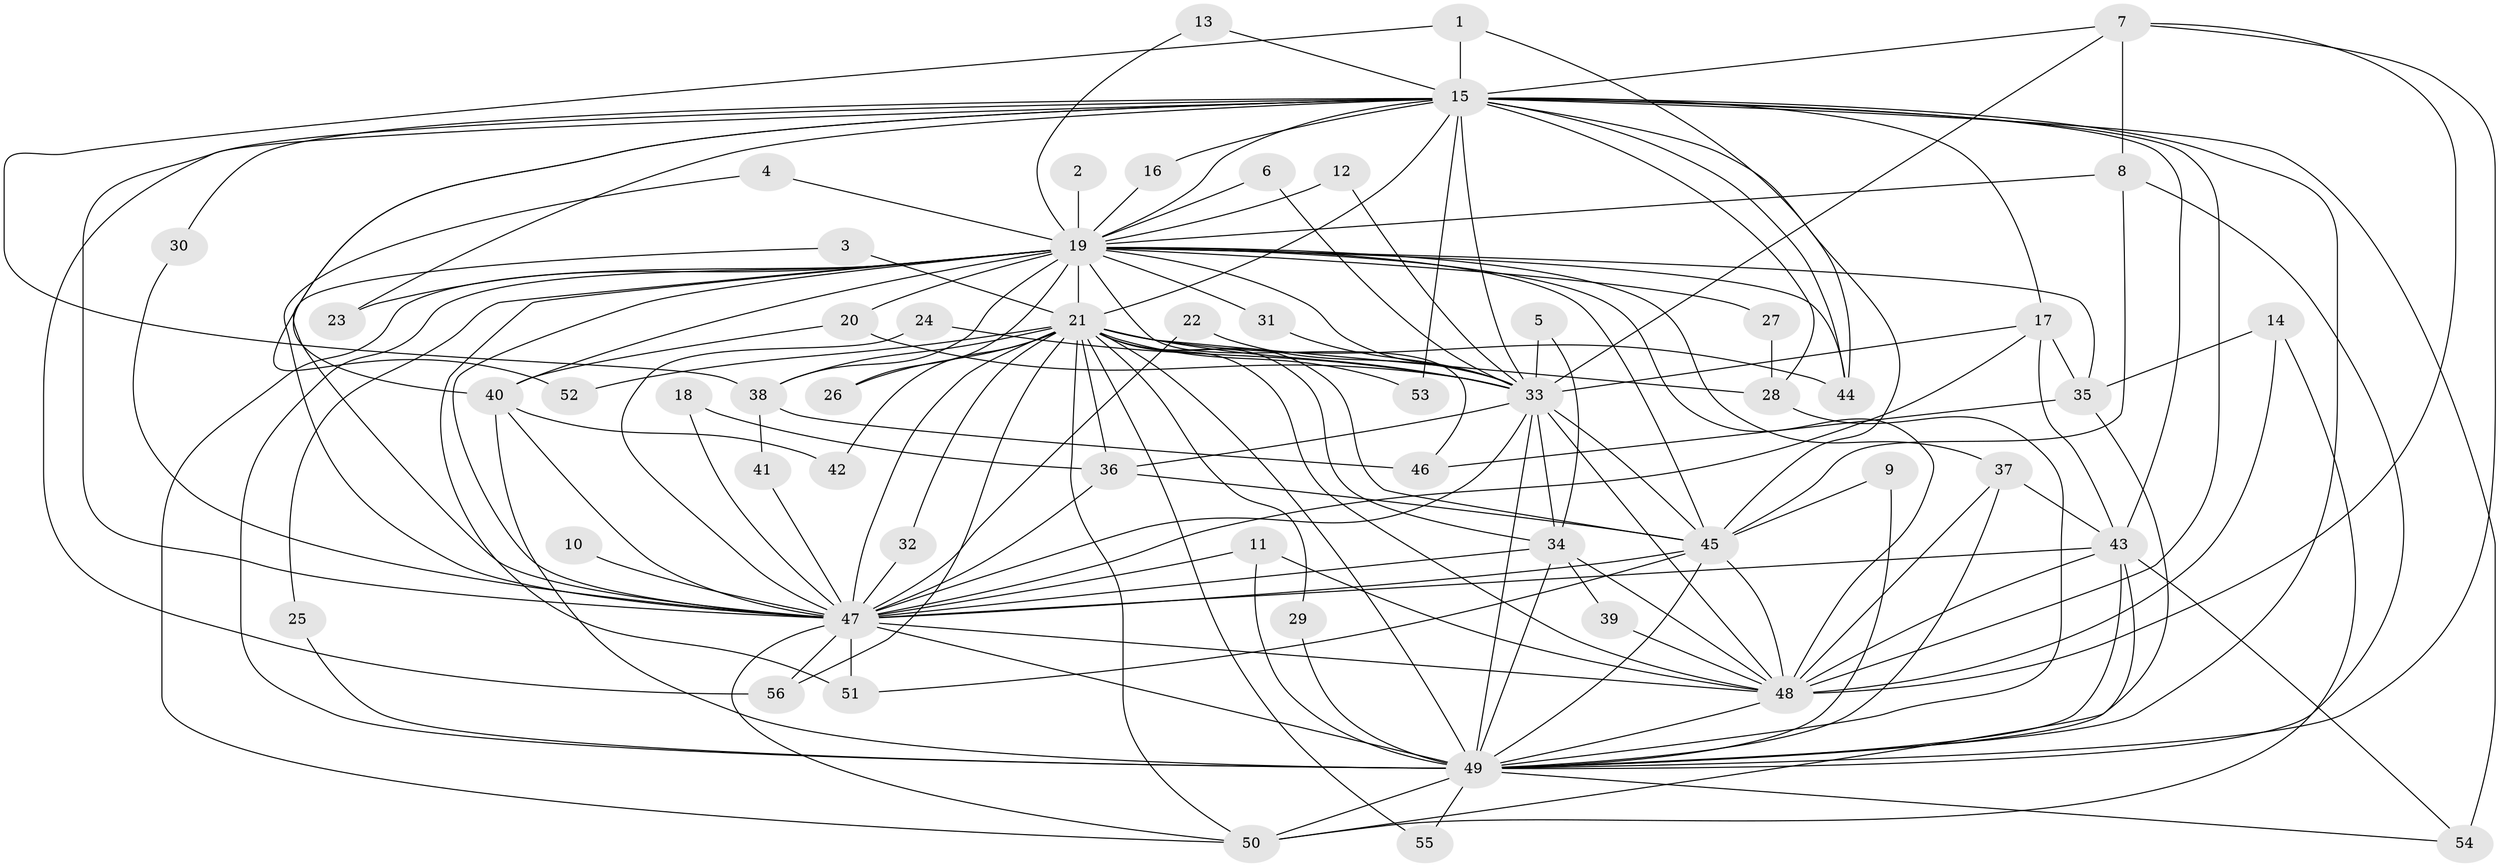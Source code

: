 // original degree distribution, {28: 0.009009009009009009, 25: 0.018018018018018018, 19: 0.009009009009009009, 16: 0.009009009009009009, 18: 0.009009009009009009, 24: 0.009009009009009009, 23: 0.009009009009009009, 15: 0.009009009009009009, 20: 0.009009009009009009, 4: 0.13513513513513514, 5: 0.05405405405405406, 3: 0.14414414414414414, 9: 0.009009009009009009, 2: 0.5495495495495496, 6: 0.018018018018018018}
// Generated by graph-tools (version 1.1) at 2025/49/03/09/25 03:49:37]
// undirected, 56 vertices, 153 edges
graph export_dot {
graph [start="1"]
  node [color=gray90,style=filled];
  1;
  2;
  3;
  4;
  5;
  6;
  7;
  8;
  9;
  10;
  11;
  12;
  13;
  14;
  15;
  16;
  17;
  18;
  19;
  20;
  21;
  22;
  23;
  24;
  25;
  26;
  27;
  28;
  29;
  30;
  31;
  32;
  33;
  34;
  35;
  36;
  37;
  38;
  39;
  40;
  41;
  42;
  43;
  44;
  45;
  46;
  47;
  48;
  49;
  50;
  51;
  52;
  53;
  54;
  55;
  56;
  1 -- 15 [weight=1.0];
  1 -- 38 [weight=1.0];
  1 -- 44 [weight=1.0];
  2 -- 19 [weight=2.0];
  3 -- 21 [weight=1.0];
  3 -- 47 [weight=1.0];
  4 -- 19 [weight=1.0];
  4 -- 47 [weight=1.0];
  5 -- 33 [weight=1.0];
  5 -- 34 [weight=1.0];
  6 -- 19 [weight=1.0];
  6 -- 33 [weight=1.0];
  7 -- 8 [weight=1.0];
  7 -- 15 [weight=1.0];
  7 -- 33 [weight=1.0];
  7 -- 48 [weight=1.0];
  7 -- 49 [weight=1.0];
  8 -- 19 [weight=1.0];
  8 -- 45 [weight=1.0];
  8 -- 49 [weight=1.0];
  9 -- 45 [weight=1.0];
  9 -- 49 [weight=1.0];
  10 -- 47 [weight=1.0];
  11 -- 47 [weight=1.0];
  11 -- 48 [weight=1.0];
  11 -- 49 [weight=1.0];
  12 -- 19 [weight=1.0];
  12 -- 33 [weight=1.0];
  13 -- 15 [weight=1.0];
  13 -- 19 [weight=1.0];
  14 -- 35 [weight=1.0];
  14 -- 48 [weight=1.0];
  14 -- 50 [weight=1.0];
  15 -- 16 [weight=1.0];
  15 -- 17 [weight=1.0];
  15 -- 19 [weight=2.0];
  15 -- 21 [weight=1.0];
  15 -- 23 [weight=1.0];
  15 -- 28 [weight=1.0];
  15 -- 30 [weight=1.0];
  15 -- 33 [weight=1.0];
  15 -- 40 [weight=1.0];
  15 -- 43 [weight=1.0];
  15 -- 44 [weight=1.0];
  15 -- 45 [weight=2.0];
  15 -- 47 [weight=3.0];
  15 -- 48 [weight=2.0];
  15 -- 49 [weight=1.0];
  15 -- 52 [weight=1.0];
  15 -- 53 [weight=1.0];
  15 -- 54 [weight=2.0];
  15 -- 56 [weight=1.0];
  16 -- 19 [weight=1.0];
  17 -- 33 [weight=2.0];
  17 -- 35 [weight=1.0];
  17 -- 43 [weight=1.0];
  17 -- 47 [weight=1.0];
  18 -- 36 [weight=1.0];
  18 -- 47 [weight=1.0];
  19 -- 20 [weight=1.0];
  19 -- 21 [weight=2.0];
  19 -- 23 [weight=1.0];
  19 -- 25 [weight=1.0];
  19 -- 26 [weight=1.0];
  19 -- 27 [weight=1.0];
  19 -- 31 [weight=1.0];
  19 -- 33 [weight=2.0];
  19 -- 35 [weight=1.0];
  19 -- 37 [weight=1.0];
  19 -- 38 [weight=1.0];
  19 -- 40 [weight=1.0];
  19 -- 44 [weight=2.0];
  19 -- 45 [weight=2.0];
  19 -- 46 [weight=1.0];
  19 -- 47 [weight=5.0];
  19 -- 48 [weight=3.0];
  19 -- 49 [weight=2.0];
  19 -- 50 [weight=1.0];
  19 -- 51 [weight=2.0];
  20 -- 33 [weight=1.0];
  20 -- 40 [weight=1.0];
  21 -- 26 [weight=1.0];
  21 -- 28 [weight=1.0];
  21 -- 29 [weight=1.0];
  21 -- 32 [weight=1.0];
  21 -- 33 [weight=1.0];
  21 -- 34 [weight=1.0];
  21 -- 36 [weight=1.0];
  21 -- 38 [weight=1.0];
  21 -- 42 [weight=1.0];
  21 -- 44 [weight=1.0];
  21 -- 45 [weight=1.0];
  21 -- 47 [weight=3.0];
  21 -- 48 [weight=1.0];
  21 -- 49 [weight=2.0];
  21 -- 50 [weight=1.0];
  21 -- 52 [weight=1.0];
  21 -- 53 [weight=1.0];
  21 -- 55 [weight=1.0];
  21 -- 56 [weight=1.0];
  22 -- 33 [weight=1.0];
  22 -- 47 [weight=1.0];
  24 -- 33 [weight=1.0];
  24 -- 47 [weight=1.0];
  25 -- 49 [weight=1.0];
  27 -- 28 [weight=1.0];
  28 -- 49 [weight=1.0];
  29 -- 49 [weight=1.0];
  30 -- 47 [weight=1.0];
  31 -- 33 [weight=1.0];
  32 -- 47 [weight=1.0];
  33 -- 34 [weight=1.0];
  33 -- 36 [weight=1.0];
  33 -- 45 [weight=1.0];
  33 -- 47 [weight=4.0];
  33 -- 48 [weight=1.0];
  33 -- 49 [weight=1.0];
  34 -- 39 [weight=1.0];
  34 -- 47 [weight=1.0];
  34 -- 48 [weight=1.0];
  34 -- 49 [weight=1.0];
  35 -- 46 [weight=1.0];
  35 -- 49 [weight=1.0];
  36 -- 45 [weight=1.0];
  36 -- 47 [weight=2.0];
  37 -- 43 [weight=1.0];
  37 -- 48 [weight=1.0];
  37 -- 49 [weight=1.0];
  38 -- 41 [weight=1.0];
  38 -- 46 [weight=1.0];
  39 -- 48 [weight=1.0];
  40 -- 42 [weight=1.0];
  40 -- 47 [weight=1.0];
  40 -- 49 [weight=1.0];
  41 -- 47 [weight=1.0];
  43 -- 47 [weight=1.0];
  43 -- 48 [weight=1.0];
  43 -- 49 [weight=1.0];
  43 -- 50 [weight=1.0];
  43 -- 54 [weight=1.0];
  45 -- 47 [weight=2.0];
  45 -- 48 [weight=2.0];
  45 -- 49 [weight=2.0];
  45 -- 51 [weight=1.0];
  47 -- 48 [weight=2.0];
  47 -- 49 [weight=2.0];
  47 -- 50 [weight=1.0];
  47 -- 51 [weight=1.0];
  47 -- 56 [weight=1.0];
  48 -- 49 [weight=1.0];
  49 -- 50 [weight=1.0];
  49 -- 54 [weight=1.0];
  49 -- 55 [weight=1.0];
}
